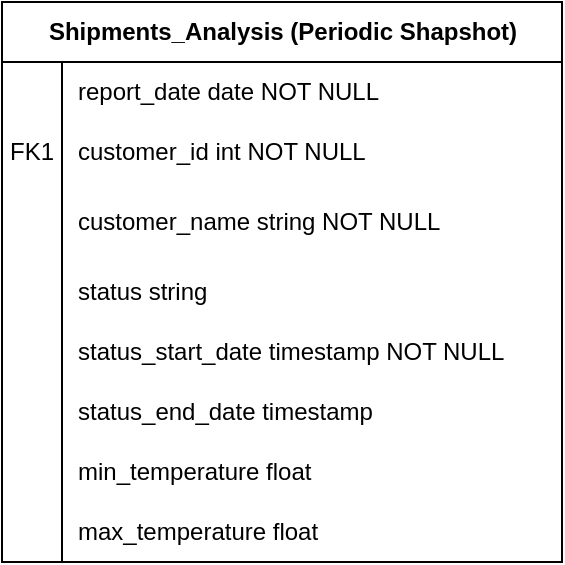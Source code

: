 <mxfile version="24.7.2" type="device">
  <diagram name="Page-1" id="S3aWM3EUMtmXoiS9Y0a7">
    <mxGraphModel dx="576" dy="759" grid="1" gridSize="10" guides="1" tooltips="1" connect="1" arrows="1" fold="1" page="1" pageScale="1" pageWidth="850" pageHeight="1100" math="0" shadow="0">
      <root>
        <mxCell id="0" />
        <mxCell id="1" parent="0" />
        <mxCell id="_aRVGpdsSsSiB-CQVnVf-1" value="Shipments_Analysis (Periodic Shapshot)" style="shape=table;startSize=30;container=1;collapsible=1;childLayout=tableLayout;fixedRows=1;rowLines=0;fontStyle=1;align=center;resizeLast=1;html=1;" parent="1" vertex="1">
          <mxGeometry x="1120" y="240" width="280" height="280" as="geometry" />
        </mxCell>
        <mxCell id="9X09AvzXIRk4UGvxNgxL-1" style="shape=tableRow;horizontal=0;startSize=0;swimlaneHead=0;swimlaneBody=0;fillColor=none;collapsible=0;dropTarget=0;points=[[0,0.5],[1,0.5]];portConstraint=eastwest;top=0;left=0;right=0;bottom=0;" vertex="1" parent="_aRVGpdsSsSiB-CQVnVf-1">
          <mxGeometry y="30" width="280" height="30" as="geometry" />
        </mxCell>
        <mxCell id="9X09AvzXIRk4UGvxNgxL-2" style="shape=partialRectangle;connectable=0;fillColor=none;top=0;left=0;bottom=0;right=0;editable=1;overflow=hidden;whiteSpace=wrap;html=1;" vertex="1" parent="9X09AvzXIRk4UGvxNgxL-1">
          <mxGeometry width="30" height="30" as="geometry">
            <mxRectangle width="30" height="30" as="alternateBounds" />
          </mxGeometry>
        </mxCell>
        <mxCell id="9X09AvzXIRk4UGvxNgxL-3" value="report_date date NOT NULL" style="shape=partialRectangle;connectable=0;fillColor=none;top=0;left=0;bottom=0;right=0;align=left;spacingLeft=6;overflow=hidden;whiteSpace=wrap;html=1;" vertex="1" parent="9X09AvzXIRk4UGvxNgxL-1">
          <mxGeometry x="30" width="250" height="30" as="geometry">
            <mxRectangle width="250" height="30" as="alternateBounds" />
          </mxGeometry>
        </mxCell>
        <mxCell id="_aRVGpdsSsSiB-CQVnVf-2" style="shape=tableRow;horizontal=0;startSize=0;swimlaneHead=0;swimlaneBody=0;fillColor=none;collapsible=0;dropTarget=0;points=[[0,0.5],[1,0.5]];portConstraint=eastwest;top=0;left=0;right=0;bottom=0;" parent="_aRVGpdsSsSiB-CQVnVf-1" vertex="1">
          <mxGeometry y="60" width="280" height="30" as="geometry" />
        </mxCell>
        <mxCell id="_aRVGpdsSsSiB-CQVnVf-3" value="FK1" style="shape=partialRectangle;connectable=0;fillColor=none;top=0;left=0;bottom=0;right=0;editable=1;overflow=hidden;whiteSpace=wrap;html=1;" parent="_aRVGpdsSsSiB-CQVnVf-2" vertex="1">
          <mxGeometry width="30" height="30" as="geometry">
            <mxRectangle width="30" height="30" as="alternateBounds" />
          </mxGeometry>
        </mxCell>
        <mxCell id="_aRVGpdsSsSiB-CQVnVf-4" value="&lt;span style=&quot;text-wrap: nowrap;&quot;&gt;customer_id int NOT NULL&lt;/span&gt;" style="shape=partialRectangle;connectable=0;fillColor=none;top=0;left=0;bottom=0;right=0;align=left;spacingLeft=6;overflow=hidden;whiteSpace=wrap;html=1;" parent="_aRVGpdsSsSiB-CQVnVf-2" vertex="1">
          <mxGeometry x="30" width="250" height="30" as="geometry">
            <mxRectangle width="250" height="30" as="alternateBounds" />
          </mxGeometry>
        </mxCell>
        <mxCell id="9X09AvzXIRk4UGvxNgxL-4" style="shape=tableRow;horizontal=0;startSize=0;swimlaneHead=0;swimlaneBody=0;fillColor=none;collapsible=0;dropTarget=0;points=[[0,0.5],[1,0.5]];portConstraint=eastwest;top=0;left=0;right=0;bottom=0;" vertex="1" parent="_aRVGpdsSsSiB-CQVnVf-1">
          <mxGeometry y="90" width="280" height="40" as="geometry" />
        </mxCell>
        <mxCell id="9X09AvzXIRk4UGvxNgxL-5" style="shape=partialRectangle;connectable=0;fillColor=none;top=0;left=0;bottom=0;right=0;editable=1;overflow=hidden;whiteSpace=wrap;html=1;" vertex="1" parent="9X09AvzXIRk4UGvxNgxL-4">
          <mxGeometry width="30" height="40" as="geometry">
            <mxRectangle width="30" height="40" as="alternateBounds" />
          </mxGeometry>
        </mxCell>
        <mxCell id="9X09AvzXIRk4UGvxNgxL-6" value="customer_name string NOT NULL" style="shape=partialRectangle;connectable=0;fillColor=none;top=0;left=0;bottom=0;right=0;align=left;spacingLeft=6;overflow=hidden;whiteSpace=wrap;html=1;" vertex="1" parent="9X09AvzXIRk4UGvxNgxL-4">
          <mxGeometry x="30" width="250" height="40" as="geometry">
            <mxRectangle width="250" height="40" as="alternateBounds" />
          </mxGeometry>
        </mxCell>
        <mxCell id="_aRVGpdsSsSiB-CQVnVf-5" value="" style="shape=tableRow;horizontal=0;startSize=0;swimlaneHead=0;swimlaneBody=0;fillColor=none;collapsible=0;dropTarget=0;points=[[0,0.5],[1,0.5]];portConstraint=eastwest;top=0;left=0;right=0;bottom=0;" parent="_aRVGpdsSsSiB-CQVnVf-1" vertex="1">
          <mxGeometry y="130" width="280" height="30" as="geometry" />
        </mxCell>
        <mxCell id="_aRVGpdsSsSiB-CQVnVf-6" value="" style="shape=partialRectangle;connectable=0;fillColor=none;top=0;left=0;bottom=0;right=0;editable=1;overflow=hidden;whiteSpace=wrap;html=1;" parent="_aRVGpdsSsSiB-CQVnVf-5" vertex="1">
          <mxGeometry width="30" height="30" as="geometry">
            <mxRectangle width="30" height="30" as="alternateBounds" />
          </mxGeometry>
        </mxCell>
        <mxCell id="_aRVGpdsSsSiB-CQVnVf-7" value="&lt;span style=&quot;text-wrap: nowrap;&quot;&gt;status string&lt;/span&gt;" style="shape=partialRectangle;connectable=0;fillColor=none;top=0;left=0;bottom=0;right=0;align=left;spacingLeft=6;overflow=hidden;whiteSpace=wrap;html=1;" parent="_aRVGpdsSsSiB-CQVnVf-5" vertex="1">
          <mxGeometry x="30" width="250" height="30" as="geometry">
            <mxRectangle width="250" height="30" as="alternateBounds" />
          </mxGeometry>
        </mxCell>
        <mxCell id="9X09AvzXIRk4UGvxNgxL-10" style="shape=tableRow;horizontal=0;startSize=0;swimlaneHead=0;swimlaneBody=0;fillColor=none;collapsible=0;dropTarget=0;points=[[0,0.5],[1,0.5]];portConstraint=eastwest;top=0;left=0;right=0;bottom=0;" vertex="1" parent="_aRVGpdsSsSiB-CQVnVf-1">
          <mxGeometry y="160" width="280" height="30" as="geometry" />
        </mxCell>
        <mxCell id="9X09AvzXIRk4UGvxNgxL-11" style="shape=partialRectangle;connectable=0;fillColor=none;top=0;left=0;bottom=0;right=0;editable=1;overflow=hidden;whiteSpace=wrap;html=1;" vertex="1" parent="9X09AvzXIRk4UGvxNgxL-10">
          <mxGeometry width="30" height="30" as="geometry">
            <mxRectangle width="30" height="30" as="alternateBounds" />
          </mxGeometry>
        </mxCell>
        <mxCell id="9X09AvzXIRk4UGvxNgxL-12" value="status_start_date timestamp NOT NULL" style="shape=partialRectangle;connectable=0;fillColor=none;top=0;left=0;bottom=0;right=0;align=left;spacingLeft=6;overflow=hidden;whiteSpace=wrap;html=1;" vertex="1" parent="9X09AvzXIRk4UGvxNgxL-10">
          <mxGeometry x="30" width="250" height="30" as="geometry">
            <mxRectangle width="250" height="30" as="alternateBounds" />
          </mxGeometry>
        </mxCell>
        <mxCell id="9X09AvzXIRk4UGvxNgxL-7" style="shape=tableRow;horizontal=0;startSize=0;swimlaneHead=0;swimlaneBody=0;fillColor=none;collapsible=0;dropTarget=0;points=[[0,0.5],[1,0.5]];portConstraint=eastwest;top=0;left=0;right=0;bottom=0;" vertex="1" parent="_aRVGpdsSsSiB-CQVnVf-1">
          <mxGeometry y="190" width="280" height="30" as="geometry" />
        </mxCell>
        <mxCell id="9X09AvzXIRk4UGvxNgxL-8" style="shape=partialRectangle;connectable=0;fillColor=none;top=0;left=0;bottom=0;right=0;editable=1;overflow=hidden;whiteSpace=wrap;html=1;" vertex="1" parent="9X09AvzXIRk4UGvxNgxL-7">
          <mxGeometry width="30" height="30" as="geometry">
            <mxRectangle width="30" height="30" as="alternateBounds" />
          </mxGeometry>
        </mxCell>
        <mxCell id="9X09AvzXIRk4UGvxNgxL-9" value="status_end_date timestamp" style="shape=partialRectangle;connectable=0;fillColor=none;top=0;left=0;bottom=0;right=0;align=left;spacingLeft=6;overflow=hidden;whiteSpace=wrap;html=1;" vertex="1" parent="9X09AvzXIRk4UGvxNgxL-7">
          <mxGeometry x="30" width="250" height="30" as="geometry">
            <mxRectangle width="250" height="30" as="alternateBounds" />
          </mxGeometry>
        </mxCell>
        <mxCell id="_aRVGpdsSsSiB-CQVnVf-8" value="" style="shape=tableRow;horizontal=0;startSize=0;swimlaneHead=0;swimlaneBody=0;fillColor=none;collapsible=0;dropTarget=0;points=[[0,0.5],[1,0.5]];portConstraint=eastwest;top=0;left=0;right=0;bottom=0;" parent="_aRVGpdsSsSiB-CQVnVf-1" vertex="1">
          <mxGeometry y="220" width="280" height="30" as="geometry" />
        </mxCell>
        <mxCell id="_aRVGpdsSsSiB-CQVnVf-9" value="" style="shape=partialRectangle;connectable=0;fillColor=none;top=0;left=0;bottom=0;right=0;editable=1;overflow=hidden;whiteSpace=wrap;html=1;" parent="_aRVGpdsSsSiB-CQVnVf-8" vertex="1">
          <mxGeometry width="30" height="30" as="geometry">
            <mxRectangle width="30" height="30" as="alternateBounds" />
          </mxGeometry>
        </mxCell>
        <mxCell id="_aRVGpdsSsSiB-CQVnVf-10" value="&lt;span style=&quot;text-wrap: nowrap;&quot;&gt;min_temperature float&lt;/span&gt;" style="shape=partialRectangle;connectable=0;fillColor=none;top=0;left=0;bottom=0;right=0;align=left;spacingLeft=6;overflow=hidden;whiteSpace=wrap;html=1;" parent="_aRVGpdsSsSiB-CQVnVf-8" vertex="1">
          <mxGeometry x="30" width="250" height="30" as="geometry">
            <mxRectangle width="250" height="30" as="alternateBounds" />
          </mxGeometry>
        </mxCell>
        <mxCell id="_aRVGpdsSsSiB-CQVnVf-11" style="shape=tableRow;horizontal=0;startSize=0;swimlaneHead=0;swimlaneBody=0;fillColor=none;collapsible=0;dropTarget=0;points=[[0,0.5],[1,0.5]];portConstraint=eastwest;top=0;left=0;right=0;bottom=0;" parent="_aRVGpdsSsSiB-CQVnVf-1" vertex="1">
          <mxGeometry y="250" width="280" height="30" as="geometry" />
        </mxCell>
        <mxCell id="_aRVGpdsSsSiB-CQVnVf-12" style="shape=partialRectangle;connectable=0;fillColor=none;top=0;left=0;bottom=0;right=0;editable=1;overflow=hidden;whiteSpace=wrap;html=1;" parent="_aRVGpdsSsSiB-CQVnVf-11" vertex="1">
          <mxGeometry width="30" height="30" as="geometry">
            <mxRectangle width="30" height="30" as="alternateBounds" />
          </mxGeometry>
        </mxCell>
        <mxCell id="_aRVGpdsSsSiB-CQVnVf-13" value="&lt;span style=&quot;text-wrap: nowrap;&quot;&gt;max_temperature float&lt;/span&gt;" style="shape=partialRectangle;connectable=0;fillColor=none;top=0;left=0;bottom=0;right=0;align=left;spacingLeft=6;overflow=hidden;whiteSpace=wrap;html=1;" parent="_aRVGpdsSsSiB-CQVnVf-11" vertex="1">
          <mxGeometry x="30" width="250" height="30" as="geometry">
            <mxRectangle width="250" height="30" as="alternateBounds" />
          </mxGeometry>
        </mxCell>
      </root>
    </mxGraphModel>
  </diagram>
</mxfile>
